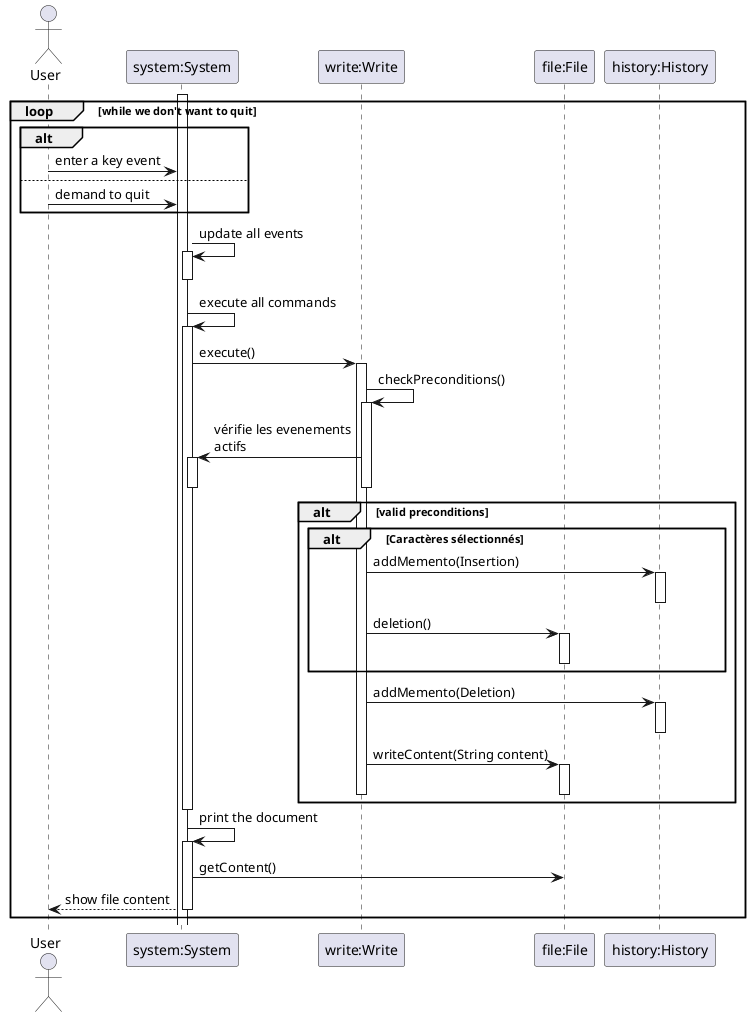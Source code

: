 @startuml

actor User as U
participant "system:System" as S
participant "write:Write" as C
participant "file:File" as F
participant "history:History" as H
activate S

loop while we don't want to quit

alt
U -> S : enter a key event
else
U -> S : demand to quit
end

S -> S : update all events
activate S
deactivate S

S -> S : execute all commands
activate S

S -> C : execute()
activate C
C -> C : checkPreconditions()
activate C
C -> S : vérifie les evenements \nactifs
activate S
deactivate S

deactivate C
alt valid preconditions
alt Caractères sélectionnés
C->H : addMemento(Insertion)
activate H
deactivate H
C -> F : deletion()
activate F
deactivate F

end
C->H : addMemento(Deletion)
activate H
deactivate H
C -> F : writeContent(String content)
activate F
deactivate F
deactivate C

end
deactivate S

S -> S : print the document
activate S

S -> F : getContent()

S --> U : show file content
deactivate S

end

@enduml